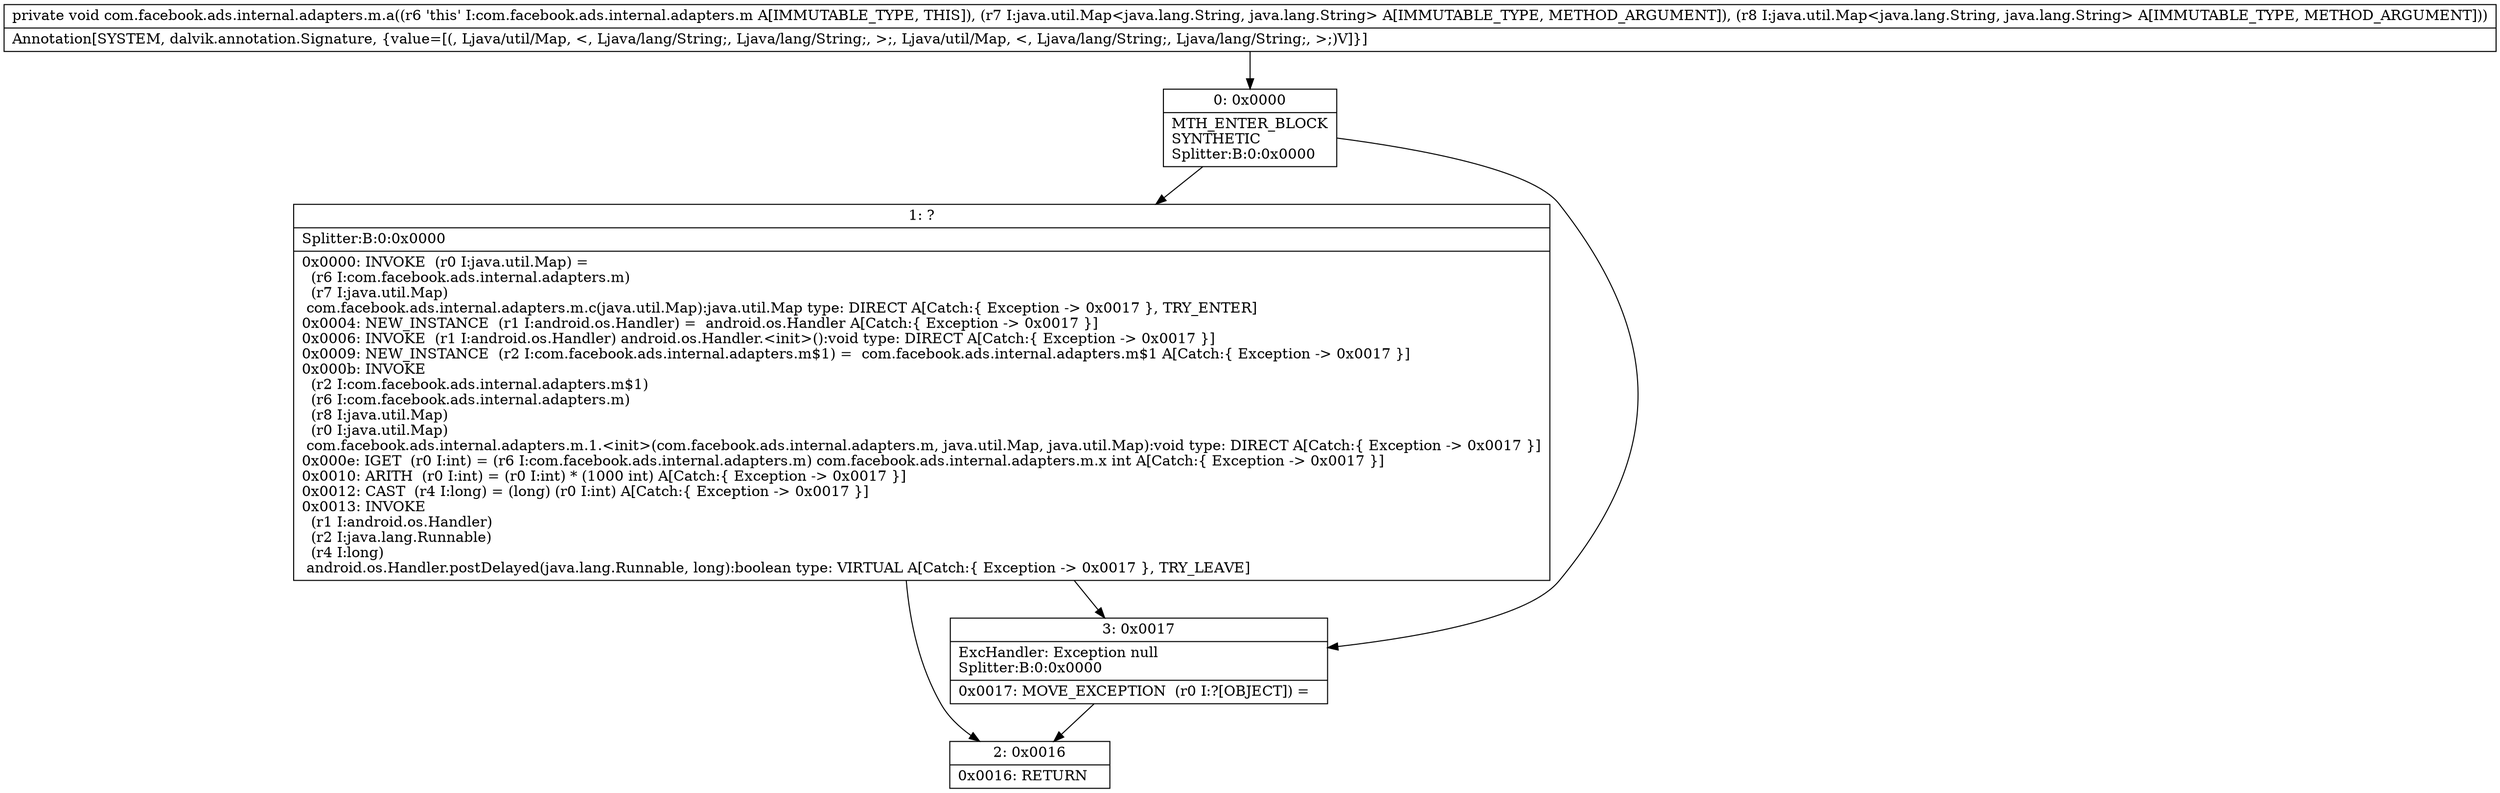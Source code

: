 digraph "CFG forcom.facebook.ads.internal.adapters.m.a(Ljava\/util\/Map;Ljava\/util\/Map;)V" {
Node_0 [shape=record,label="{0\:\ 0x0000|MTH_ENTER_BLOCK\lSYNTHETIC\lSplitter:B:0:0x0000\l}"];
Node_1 [shape=record,label="{1\:\ ?|Splitter:B:0:0x0000\l|0x0000: INVOKE  (r0 I:java.util.Map) = \l  (r6 I:com.facebook.ads.internal.adapters.m)\l  (r7 I:java.util.Map)\l com.facebook.ads.internal.adapters.m.c(java.util.Map):java.util.Map type: DIRECT A[Catch:\{ Exception \-\> 0x0017 \}, TRY_ENTER]\l0x0004: NEW_INSTANCE  (r1 I:android.os.Handler) =  android.os.Handler A[Catch:\{ Exception \-\> 0x0017 \}]\l0x0006: INVOKE  (r1 I:android.os.Handler) android.os.Handler.\<init\>():void type: DIRECT A[Catch:\{ Exception \-\> 0x0017 \}]\l0x0009: NEW_INSTANCE  (r2 I:com.facebook.ads.internal.adapters.m$1) =  com.facebook.ads.internal.adapters.m$1 A[Catch:\{ Exception \-\> 0x0017 \}]\l0x000b: INVOKE  \l  (r2 I:com.facebook.ads.internal.adapters.m$1)\l  (r6 I:com.facebook.ads.internal.adapters.m)\l  (r8 I:java.util.Map)\l  (r0 I:java.util.Map)\l com.facebook.ads.internal.adapters.m.1.\<init\>(com.facebook.ads.internal.adapters.m, java.util.Map, java.util.Map):void type: DIRECT A[Catch:\{ Exception \-\> 0x0017 \}]\l0x000e: IGET  (r0 I:int) = (r6 I:com.facebook.ads.internal.adapters.m) com.facebook.ads.internal.adapters.m.x int A[Catch:\{ Exception \-\> 0x0017 \}]\l0x0010: ARITH  (r0 I:int) = (r0 I:int) * (1000 int) A[Catch:\{ Exception \-\> 0x0017 \}]\l0x0012: CAST  (r4 I:long) = (long) (r0 I:int) A[Catch:\{ Exception \-\> 0x0017 \}]\l0x0013: INVOKE  \l  (r1 I:android.os.Handler)\l  (r2 I:java.lang.Runnable)\l  (r4 I:long)\l android.os.Handler.postDelayed(java.lang.Runnable, long):boolean type: VIRTUAL A[Catch:\{ Exception \-\> 0x0017 \}, TRY_LEAVE]\l}"];
Node_2 [shape=record,label="{2\:\ 0x0016|0x0016: RETURN   \l}"];
Node_3 [shape=record,label="{3\:\ 0x0017|ExcHandler: Exception null\lSplitter:B:0:0x0000\l|0x0017: MOVE_EXCEPTION  (r0 I:?[OBJECT]) =  \l}"];
MethodNode[shape=record,label="{private void com.facebook.ads.internal.adapters.m.a((r6 'this' I:com.facebook.ads.internal.adapters.m A[IMMUTABLE_TYPE, THIS]), (r7 I:java.util.Map\<java.lang.String, java.lang.String\> A[IMMUTABLE_TYPE, METHOD_ARGUMENT]), (r8 I:java.util.Map\<java.lang.String, java.lang.String\> A[IMMUTABLE_TYPE, METHOD_ARGUMENT]))  | Annotation[SYSTEM, dalvik.annotation.Signature, \{value=[(, Ljava\/util\/Map, \<, Ljava\/lang\/String;, Ljava\/lang\/String;, \>;, Ljava\/util\/Map, \<, Ljava\/lang\/String;, Ljava\/lang\/String;, \>;)V]\}]\l}"];
MethodNode -> Node_0;
Node_0 -> Node_1;
Node_0 -> Node_3;
Node_1 -> Node_2;
Node_1 -> Node_3;
Node_3 -> Node_2;
}

